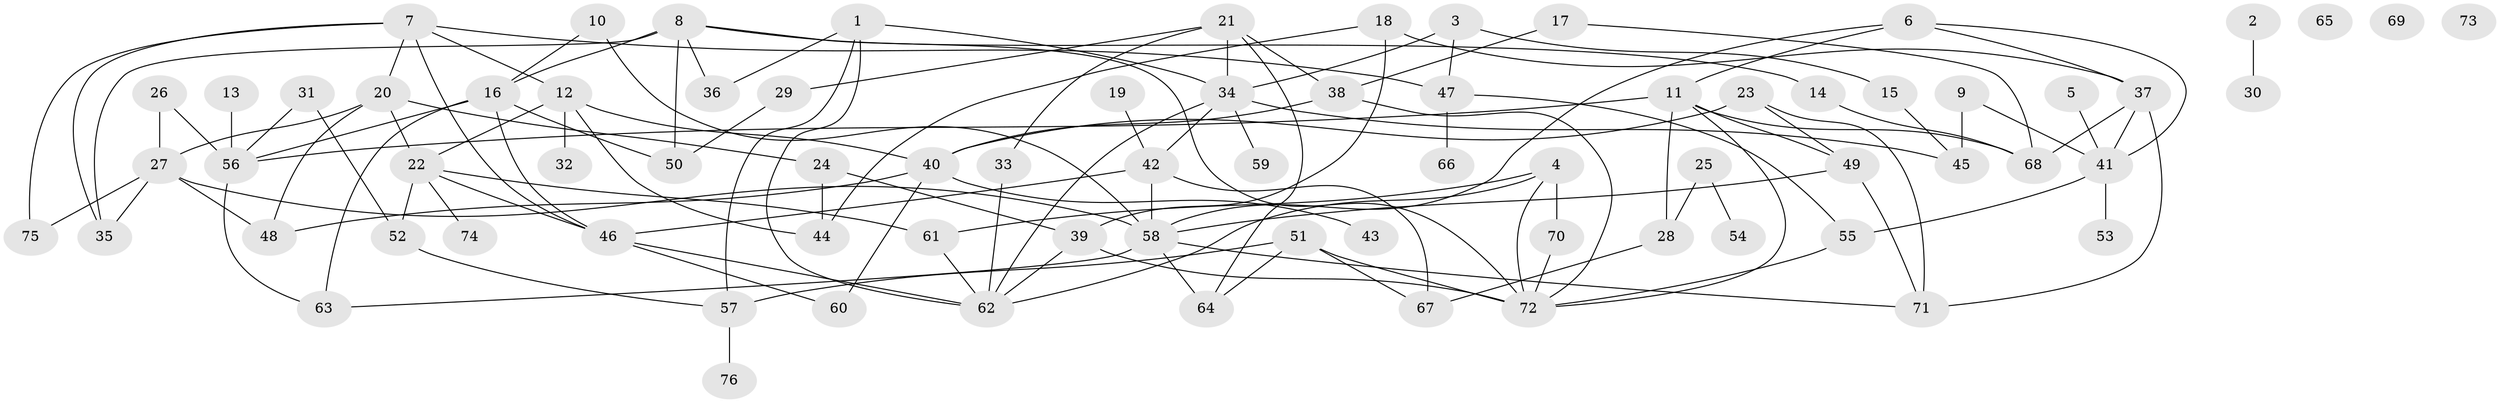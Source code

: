 // coarse degree distribution, {7: 0.1, 3: 0.25, 9: 0.05, 5: 0.2, 8: 0.1, 11: 0.05, 4: 0.1, 1: 0.05, 6: 0.1}
// Generated by graph-tools (version 1.1) at 2025/48/03/04/25 22:48:06]
// undirected, 76 vertices, 124 edges
graph export_dot {
  node [color=gray90,style=filled];
  1;
  2;
  3;
  4;
  5;
  6;
  7;
  8;
  9;
  10;
  11;
  12;
  13;
  14;
  15;
  16;
  17;
  18;
  19;
  20;
  21;
  22;
  23;
  24;
  25;
  26;
  27;
  28;
  29;
  30;
  31;
  32;
  33;
  34;
  35;
  36;
  37;
  38;
  39;
  40;
  41;
  42;
  43;
  44;
  45;
  46;
  47;
  48;
  49;
  50;
  51;
  52;
  53;
  54;
  55;
  56;
  57;
  58;
  59;
  60;
  61;
  62;
  63;
  64;
  65;
  66;
  67;
  68;
  69;
  70;
  71;
  72;
  73;
  74;
  75;
  76;
  1 -- 34;
  1 -- 36;
  1 -- 57;
  1 -- 62;
  2 -- 30;
  3 -- 15;
  3 -- 34;
  3 -- 47;
  4 -- 61;
  4 -- 62;
  4 -- 70;
  4 -- 72;
  5 -- 41;
  6 -- 11;
  6 -- 37;
  6 -- 41;
  6 -- 58;
  7 -- 12;
  7 -- 20;
  7 -- 35;
  7 -- 46;
  7 -- 47;
  7 -- 75;
  8 -- 14;
  8 -- 16;
  8 -- 35;
  8 -- 36;
  8 -- 50;
  8 -- 72;
  9 -- 41;
  9 -- 45;
  10 -- 16;
  10 -- 58;
  11 -- 28;
  11 -- 49;
  11 -- 56;
  11 -- 68;
  11 -- 72;
  12 -- 22;
  12 -- 32;
  12 -- 40;
  12 -- 44;
  13 -- 56;
  14 -- 68;
  15 -- 45;
  16 -- 46;
  16 -- 50;
  16 -- 56;
  16 -- 63;
  17 -- 38;
  17 -- 68;
  18 -- 37;
  18 -- 39;
  18 -- 44;
  19 -- 42;
  20 -- 22;
  20 -- 24;
  20 -- 27;
  20 -- 48;
  21 -- 29;
  21 -- 33;
  21 -- 34;
  21 -- 38;
  21 -- 64;
  22 -- 46;
  22 -- 52;
  22 -- 61;
  22 -- 74;
  23 -- 40;
  23 -- 49;
  23 -- 71;
  24 -- 39;
  24 -- 44;
  25 -- 28;
  25 -- 54;
  26 -- 27;
  26 -- 56;
  27 -- 35;
  27 -- 48;
  27 -- 58;
  27 -- 75;
  28 -- 67;
  29 -- 50;
  31 -- 52;
  31 -- 56;
  33 -- 62;
  34 -- 42;
  34 -- 45;
  34 -- 59;
  34 -- 62;
  37 -- 41;
  37 -- 68;
  37 -- 71;
  38 -- 40;
  38 -- 72;
  39 -- 62;
  39 -- 72;
  40 -- 43;
  40 -- 48;
  40 -- 60;
  41 -- 53;
  41 -- 55;
  42 -- 46;
  42 -- 58;
  42 -- 67;
  46 -- 60;
  46 -- 62;
  47 -- 55;
  47 -- 66;
  49 -- 58;
  49 -- 71;
  51 -- 57;
  51 -- 64;
  51 -- 67;
  51 -- 72;
  52 -- 57;
  55 -- 72;
  56 -- 63;
  57 -- 76;
  58 -- 63;
  58 -- 64;
  58 -- 71;
  61 -- 62;
  70 -- 72;
}
